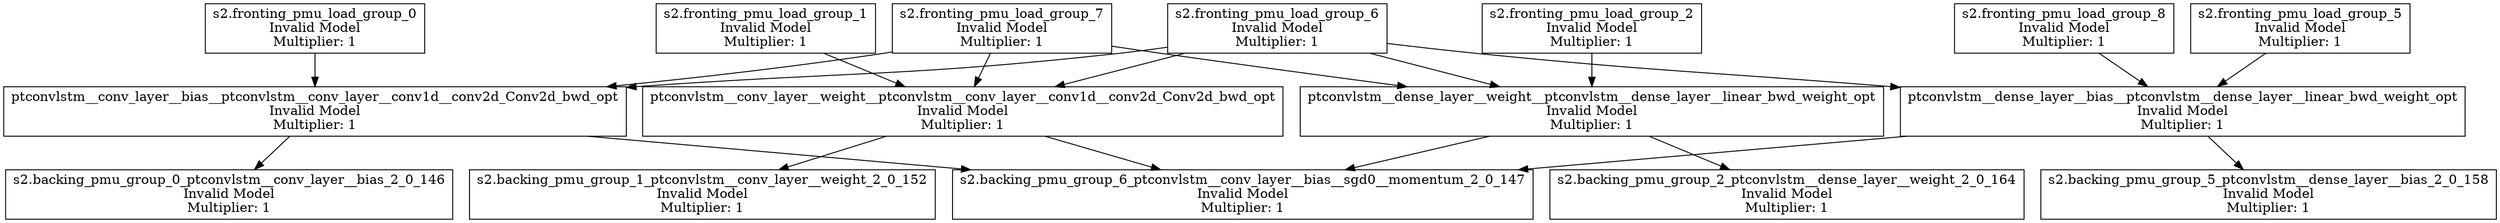 digraph {
	node [shape=box]
	"0" [label= "ptconvlstm__conv_layer__bias__ptconvlstm__conv_layer__conv1d__conv2d_Conv2d_bwd_opt\nInvalid Model\nMultiplier: 1"];
	 "9"->"0";
	 "10"->"0";
	 "11"->"0";
	"1" [label= "s2.backing_pmu_group_6_ptconvlstm__conv_layer__bias__sgd0__momentum_2_0_147\nInvalid Model\nMultiplier: 1"];
	 "0"->"1";
	 "3"->"1";
	 "5"->"1";
	 "7"->"1";
	"2" [label= "s2.backing_pmu_group_0_ptconvlstm__conv_layer__bias_2_0_146\nInvalid Model\nMultiplier: 1"];
	 "0"->"2";
	"3" [label= "ptconvlstm__conv_layer__weight__ptconvlstm__conv_layer__conv1d__conv2d_Conv2d_bwd_opt\nInvalid Model\nMultiplier: 1"];
	 "10"->"3";
	 "11"->"3";
	 "12"->"3";
	"4" [label= "s2.backing_pmu_group_1_ptconvlstm__conv_layer__weight_2_0_152\nInvalid Model\nMultiplier: 1"];
	 "3"->"4";
	"5" [label= "ptconvlstm__dense_layer__bias__ptconvlstm__dense_layer__linear_bwd_weight_opt\nInvalid Model\nMultiplier: 1"];
	 "11"->"5";
	 "13"->"5";
	 "14"->"5";
	"6" [label= "s2.backing_pmu_group_5_ptconvlstm__dense_layer__bias_2_0_158\nInvalid Model\nMultiplier: 1"];
	 "5"->"6";
	"7" [label= "ptconvlstm__dense_layer__weight__ptconvlstm__dense_layer__linear_bwd_weight_opt\nInvalid Model\nMultiplier: 1"];
	 "10"->"7";
	 "11"->"7";
	 "15"->"7";
	"8" [label= "s2.backing_pmu_group_2_ptconvlstm__dense_layer__weight_2_0_164\nInvalid Model\nMultiplier: 1"];
	 "7"->"8";
	"9" [label= "s2.fronting_pmu_load_group_0\nInvalid Model\nMultiplier: 1"];
	"10" [label= "s2.fronting_pmu_load_group_7\nInvalid Model\nMultiplier: 1"];
	"11" [label= "s2.fronting_pmu_load_group_6\nInvalid Model\nMultiplier: 1"];
	"12" [label= "s2.fronting_pmu_load_group_1\nInvalid Model\nMultiplier: 1"];
	"13" [label= "s2.fronting_pmu_load_group_5\nInvalid Model\nMultiplier: 1"];
	"14" [label= "s2.fronting_pmu_load_group_8\nInvalid Model\nMultiplier: 1"];
	"15" [label= "s2.fronting_pmu_load_group_2\nInvalid Model\nMultiplier: 1"];
}
